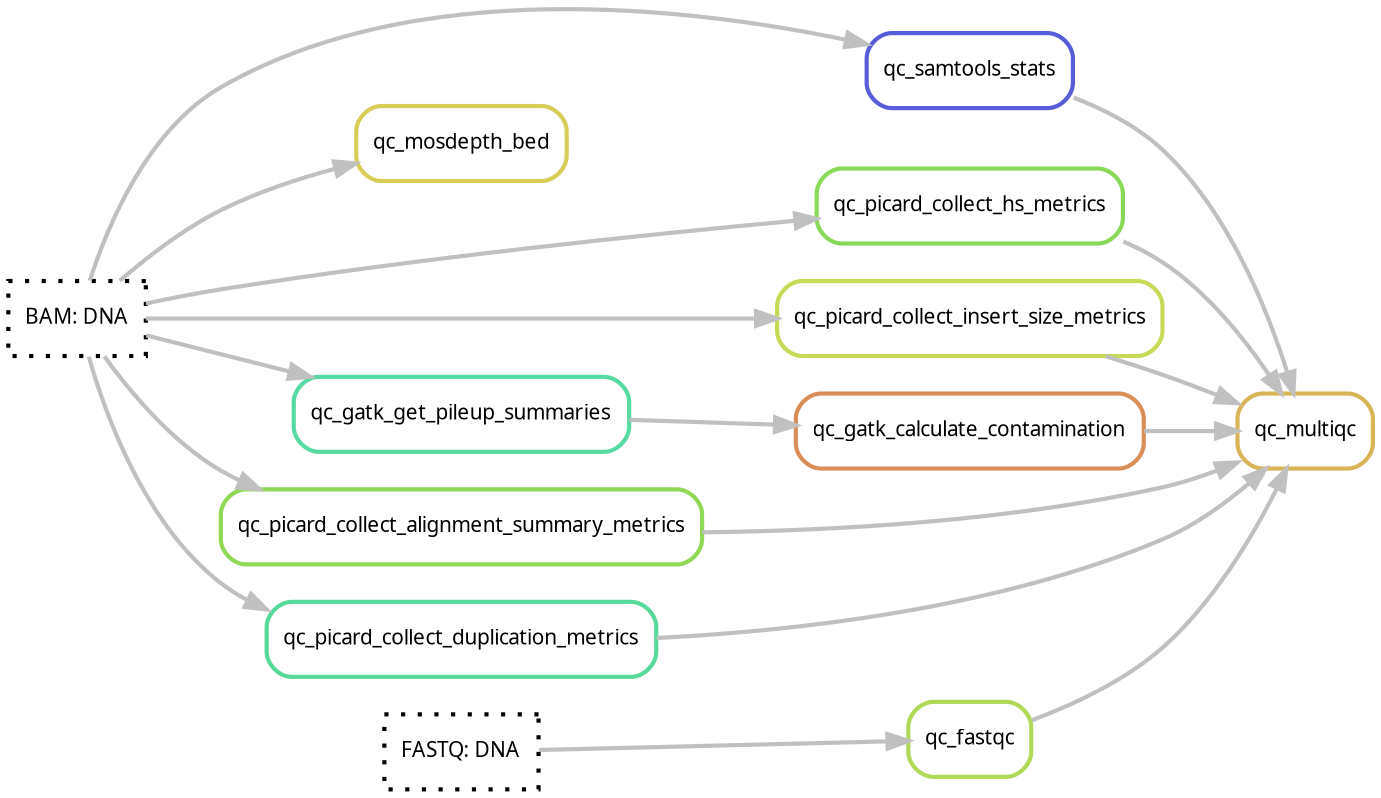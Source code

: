digraph snakemake_dag {
	rankdir=LR;
    graph[bgcolor=white, margin=0];
    node[shape=box, style=rounded, fontname=sans, fontsize=10, penwidth=2];
    edge[penwidth=2, color=grey];	
	62[label = "qc_samtools_stats", color = "0.66 0.6 0.85", style="rounded"];
	67[label = "qc_mosdepth_bed", color = "0.15 0.6 0.85", style="rounded"];	
	71[label = "qc_multiqc", color = "0.12 0.6 0.85", style="rounded"];
	72[label = "qc_picard_collect_hs_metrics", color = "0.27 0.6 0.85", style="rounded"];
	73[label = "qc_picard_collect_insert_size_metrics", color = "0.19 0.6 0.85", style="rounded"];
	74[label = "qc_gatk_calculate_contamination", color = "0.07 0.6 0.85", style="rounded"];
	75[label = "qc_gatk_get_pileup_summaries", color = "0.43 0.6 0.85", style="rounded"];
	76[label = "qc_fastqc", color = "0.22 0.6 0.85", style="rounded"];
	77[label = "qc_picard_collect_alignment_summary_metrics", color = "0.26 0.6 0.85", style="rounded"];
	78[label = "qc_picard_collect_duplication_metrics", color = "0.42 0.6 0.85", style="rounded"];
	200[label = "BAM: DNA", color = "0.0 0.0 0.0", style="dotted"];
	201[label = "FASTQ: DNA", color = "0.0 0.0 0.0", style="dotted"];
	200 -> 62
	201 -> 76
	200 -> 67
	76 -> 71
	74 -> 71
	77 -> 71
	73 -> 71
	72 -> 71
	62 -> 71
	78 -> 71
	200 -> 72
	200 -> 73
	75 -> 74
	200 -> 75
	200 -> 77
	200 -> 78
}            
